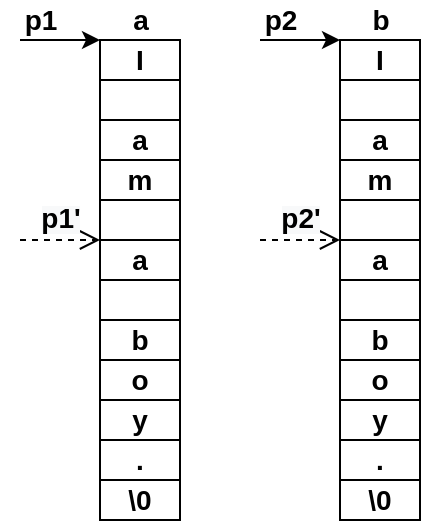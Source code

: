 <mxfile version="14.5.1" type="device"><diagram id="IE2ZKjGa6ETF5UQzceYf" name="第 1 页"><mxGraphModel dx="988" dy="560" grid="1" gridSize="10" guides="1" tooltips="1" connect="1" arrows="1" fold="1" page="1" pageScale="1" pageWidth="827" pageHeight="1169" math="0" shadow="0"><root><mxCell id="0"/><mxCell id="1" parent="0"/><mxCell id="ERRIgjiHOaOanBTn7LbT-1" value="&lt;b&gt;&lt;font style=&quot;font-size: 14px&quot;&gt;I&lt;/font&gt;&lt;/b&gt;" style="rounded=0;whiteSpace=wrap;html=1;" parent="1" vertex="1"><mxGeometry x="240" y="40" width="40" height="20" as="geometry"/></mxCell><mxCell id="ERRIgjiHOaOanBTn7LbT-2" value="" style="rounded=0;whiteSpace=wrap;html=1;" parent="1" vertex="1"><mxGeometry x="240" y="60" width="40" height="20" as="geometry"/></mxCell><mxCell id="ERRIgjiHOaOanBTn7LbT-3" value="&lt;span style=&quot;font-size: 14px&quot;&gt;&lt;b&gt;a&lt;/b&gt;&lt;/span&gt;" style="rounded=0;whiteSpace=wrap;html=1;" parent="1" vertex="1"><mxGeometry x="240" y="80" width="40" height="20" as="geometry"/></mxCell><mxCell id="ERRIgjiHOaOanBTn7LbT-4" value="&lt;b&gt;&lt;font style=&quot;font-size: 14px&quot;&gt;m&lt;/font&gt;&lt;/b&gt;" style="rounded=0;whiteSpace=wrap;html=1;" parent="1" vertex="1"><mxGeometry x="240" y="100" width="40" height="20" as="geometry"/></mxCell><mxCell id="ERRIgjiHOaOanBTn7LbT-5" value="" style="rounded=0;whiteSpace=wrap;html=1;" parent="1" vertex="1"><mxGeometry x="240" y="120" width="40" height="20" as="geometry"/></mxCell><mxCell id="ERRIgjiHOaOanBTn7LbT-6" value="&lt;b&gt;&lt;font style=&quot;font-size: 14px&quot;&gt;a&lt;/font&gt;&lt;/b&gt;" style="rounded=0;whiteSpace=wrap;html=1;" parent="1" vertex="1"><mxGeometry x="240" y="140" width="40" height="20" as="geometry"/></mxCell><mxCell id="ERRIgjiHOaOanBTn7LbT-7" value="" style="rounded=0;whiteSpace=wrap;html=1;" parent="1" vertex="1"><mxGeometry x="240" y="160" width="40" height="20" as="geometry"/></mxCell><mxCell id="ERRIgjiHOaOanBTn7LbT-8" value="&lt;b&gt;&lt;font style=&quot;font-size: 14px&quot;&gt;b&lt;/font&gt;&lt;/b&gt;" style="rounded=0;whiteSpace=wrap;html=1;" parent="1" vertex="1"><mxGeometry x="240" y="180" width="40" height="20" as="geometry"/></mxCell><mxCell id="ERRIgjiHOaOanBTn7LbT-9" value="&lt;b&gt;&lt;font style=&quot;font-size: 14px&quot;&gt;o&lt;/font&gt;&lt;/b&gt;" style="rounded=0;whiteSpace=wrap;html=1;" parent="1" vertex="1"><mxGeometry x="240" y="200" width="40" height="20" as="geometry"/></mxCell><mxCell id="ERRIgjiHOaOanBTn7LbT-10" value="&lt;b&gt;&lt;font style=&quot;font-size: 14px&quot;&gt;y&lt;/font&gt;&lt;/b&gt;" style="rounded=0;whiteSpace=wrap;html=1;" parent="1" vertex="1"><mxGeometry x="240" y="220" width="40" height="20" as="geometry"/></mxCell><mxCell id="ERRIgjiHOaOanBTn7LbT-11" value="&lt;b&gt;&lt;font style=&quot;font-size: 14px&quot;&gt;.&lt;/font&gt;&lt;/b&gt;" style="rounded=0;whiteSpace=wrap;html=1;" parent="1" vertex="1"><mxGeometry x="240" y="240" width="40" height="20" as="geometry"/></mxCell><mxCell id="ERRIgjiHOaOanBTn7LbT-12" value="&lt;span style=&quot;font-size: 14px&quot;&gt;&lt;b&gt;\0&lt;/b&gt;&lt;/span&gt;" style="rounded=0;whiteSpace=wrap;html=1;" parent="1" vertex="1"><mxGeometry x="240" y="260" width="40" height="20" as="geometry"/></mxCell><mxCell id="ERRIgjiHOaOanBTn7LbT-13" value="" style="endArrow=classic;html=1;entryX=0;entryY=0;entryDx=0;entryDy=0;" parent="1" target="ERRIgjiHOaOanBTn7LbT-1" edge="1"><mxGeometry width="50" height="50" relative="1" as="geometry"><mxPoint x="200" y="40" as="sourcePoint"/><mxPoint x="230" y="30" as="targetPoint"/></mxGeometry></mxCell><mxCell id="ERRIgjiHOaOanBTn7LbT-14" value="&lt;b&gt;&lt;font style=&quot;font-size: 14px&quot;&gt;p1&lt;/font&gt;&lt;/b&gt;" style="text;html=1;align=center;verticalAlign=middle;resizable=0;points=[];autosize=1;" parent="1" vertex="1"><mxGeometry x="195" y="20" width="30" height="20" as="geometry"/></mxCell><mxCell id="qPw_0M9WKNnTodj3jZFs-1" value="&lt;b&gt;&lt;font style=&quot;font-size: 14px&quot;&gt;a&lt;/font&gt;&lt;/b&gt;" style="text;html=1;align=center;verticalAlign=middle;resizable=0;points=[];autosize=1;" vertex="1" parent="1"><mxGeometry x="250" y="20" width="20" height="20" as="geometry"/></mxCell><mxCell id="qPw_0M9WKNnTodj3jZFs-2" value="&lt;b&gt;&lt;font style=&quot;font-size: 14px&quot;&gt;I&lt;/font&gt;&lt;/b&gt;" style="rounded=0;whiteSpace=wrap;html=1;" vertex="1" parent="1"><mxGeometry x="360" y="40" width="40" height="20" as="geometry"/></mxCell><mxCell id="qPw_0M9WKNnTodj3jZFs-3" value="" style="rounded=0;whiteSpace=wrap;html=1;" vertex="1" parent="1"><mxGeometry x="360" y="60" width="40" height="20" as="geometry"/></mxCell><mxCell id="qPw_0M9WKNnTodj3jZFs-4" value="&lt;span style=&quot;font-size: 14px&quot;&gt;&lt;b&gt;a&lt;/b&gt;&lt;/span&gt;" style="rounded=0;whiteSpace=wrap;html=1;" vertex="1" parent="1"><mxGeometry x="360" y="80" width="40" height="20" as="geometry"/></mxCell><mxCell id="qPw_0M9WKNnTodj3jZFs-5" value="&lt;b&gt;&lt;font style=&quot;font-size: 14px&quot;&gt;m&lt;/font&gt;&lt;/b&gt;" style="rounded=0;whiteSpace=wrap;html=1;" vertex="1" parent="1"><mxGeometry x="360" y="100" width="40" height="20" as="geometry"/></mxCell><mxCell id="qPw_0M9WKNnTodj3jZFs-6" value="" style="rounded=0;whiteSpace=wrap;html=1;" vertex="1" parent="1"><mxGeometry x="360" y="120" width="40" height="20" as="geometry"/></mxCell><mxCell id="qPw_0M9WKNnTodj3jZFs-7" value="&lt;b&gt;&lt;font style=&quot;font-size: 14px&quot;&gt;a&lt;/font&gt;&lt;/b&gt;" style="rounded=0;whiteSpace=wrap;html=1;" vertex="1" parent="1"><mxGeometry x="360" y="140" width="40" height="20" as="geometry"/></mxCell><mxCell id="qPw_0M9WKNnTodj3jZFs-8" value="" style="rounded=0;whiteSpace=wrap;html=1;" vertex="1" parent="1"><mxGeometry x="360" y="160" width="40" height="20" as="geometry"/></mxCell><mxCell id="qPw_0M9WKNnTodj3jZFs-9" value="&lt;b&gt;&lt;font style=&quot;font-size: 14px&quot;&gt;b&lt;/font&gt;&lt;/b&gt;" style="rounded=0;whiteSpace=wrap;html=1;" vertex="1" parent="1"><mxGeometry x="360" y="180" width="40" height="20" as="geometry"/></mxCell><mxCell id="qPw_0M9WKNnTodj3jZFs-10" value="&lt;b&gt;&lt;font style=&quot;font-size: 14px&quot;&gt;o&lt;/font&gt;&lt;/b&gt;" style="rounded=0;whiteSpace=wrap;html=1;" vertex="1" parent="1"><mxGeometry x="360" y="200" width="40" height="20" as="geometry"/></mxCell><mxCell id="qPw_0M9WKNnTodj3jZFs-11" value="&lt;b&gt;&lt;font style=&quot;font-size: 14px&quot;&gt;y&lt;/font&gt;&lt;/b&gt;" style="rounded=0;whiteSpace=wrap;html=1;" vertex="1" parent="1"><mxGeometry x="360" y="220" width="40" height="20" as="geometry"/></mxCell><mxCell id="qPw_0M9WKNnTodj3jZFs-12" value="&lt;b&gt;&lt;font style=&quot;font-size: 14px&quot;&gt;.&lt;/font&gt;&lt;/b&gt;" style="rounded=0;whiteSpace=wrap;html=1;" vertex="1" parent="1"><mxGeometry x="360" y="240" width="40" height="20" as="geometry"/></mxCell><mxCell id="qPw_0M9WKNnTodj3jZFs-13" value="&lt;span style=&quot;font-size: 14px&quot;&gt;&lt;b&gt;\0&lt;/b&gt;&lt;/span&gt;" style="rounded=0;whiteSpace=wrap;html=1;" vertex="1" parent="1"><mxGeometry x="360" y="260" width="40" height="20" as="geometry"/></mxCell><mxCell id="qPw_0M9WKNnTodj3jZFs-14" value="" style="endArrow=classic;html=1;entryX=0;entryY=0;entryDx=0;entryDy=0;" edge="1" parent="1" target="qPw_0M9WKNnTodj3jZFs-2"><mxGeometry width="50" height="50" relative="1" as="geometry"><mxPoint x="320" y="40" as="sourcePoint"/><mxPoint x="350" y="30" as="targetPoint"/></mxGeometry></mxCell><mxCell id="qPw_0M9WKNnTodj3jZFs-15" value="&lt;b&gt;&lt;font style=&quot;font-size: 14px&quot;&gt;p2&lt;/font&gt;&lt;/b&gt;" style="text;html=1;align=center;verticalAlign=middle;resizable=0;points=[];autosize=1;" vertex="1" parent="1"><mxGeometry x="315" y="20" width="30" height="20" as="geometry"/></mxCell><mxCell id="qPw_0M9WKNnTodj3jZFs-16" value="&lt;b&gt;&lt;font style=&quot;font-size: 14px&quot;&gt;b&lt;/font&gt;&lt;/b&gt;" style="text;html=1;align=center;verticalAlign=middle;resizable=0;points=[];autosize=1;" vertex="1" parent="1"><mxGeometry x="370" y="20" width="20" height="20" as="geometry"/></mxCell><mxCell id="qPw_0M9WKNnTodj3jZFs-17" value="&lt;b style=&quot;font-size: 12px ; background-color: rgb(248 , 249 , 250)&quot;&gt;&lt;font style=&quot;font-size: 14px&quot;&gt;p1'&lt;/font&gt;&lt;/b&gt;" style="html=1;verticalAlign=bottom;endArrow=open;dashed=1;endSize=8;entryX=0;entryY=0;entryDx=0;entryDy=0;" edge="1" parent="1" target="ERRIgjiHOaOanBTn7LbT-6"><mxGeometry relative="1" as="geometry"><mxPoint x="200" y="140" as="sourcePoint"/><mxPoint x="110" y="90" as="targetPoint"/></mxGeometry></mxCell><mxCell id="qPw_0M9WKNnTodj3jZFs-18" value="&lt;b style=&quot;font-size: 12px ; background-color: rgb(248 , 249 , 250)&quot;&gt;&lt;font style=&quot;font-size: 14px&quot;&gt;p2'&lt;/font&gt;&lt;/b&gt;" style="html=1;verticalAlign=bottom;endArrow=open;dashed=1;endSize=8;entryX=0;entryY=0;entryDx=0;entryDy=0;" edge="1" parent="1"><mxGeometry relative="1" as="geometry"><mxPoint x="320" y="140" as="sourcePoint"/><mxPoint x="360" y="140" as="targetPoint"/></mxGeometry></mxCell></root></mxGraphModel></diagram></mxfile>